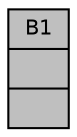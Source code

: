 digraph "B1"
{
 // INTERACTIVE_SVG=YES
  edge [fontname="Helvetica",fontsize="10",labelfontname="Helvetica",labelfontsize="10"];
  node [fontname="Helvetica",fontsize="10",shape=record];
  Node3 [label="{B1\n||}",height=0.2,width=0.4,color="black", fillcolor="grey75", style="filled", fontcolor="black"];
}

